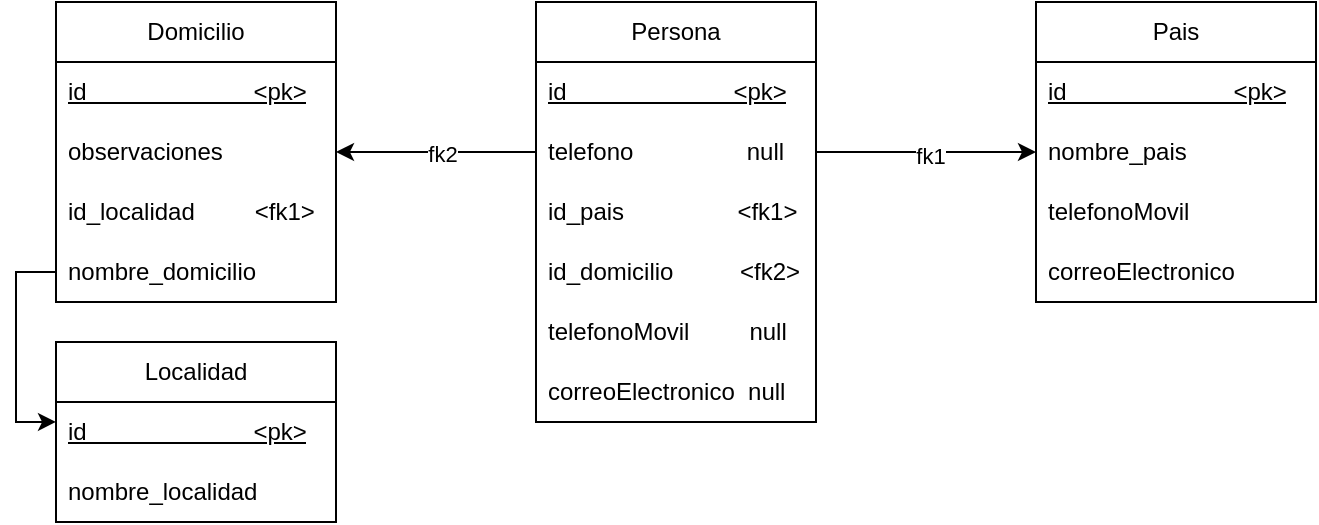 <mxfile version="24.7.13">
  <diagram name="Page-1" id="C4uqOGB4L-QRxId2xkjS">
    <mxGraphModel dx="1456" dy="297" grid="1" gridSize="10" guides="1" tooltips="1" connect="1" arrows="1" fold="1" page="1" pageScale="1" pageWidth="850" pageHeight="1100" math="0" shadow="0">
      <root>
        <mxCell id="0" />
        <mxCell id="1" parent="0" />
        <mxCell id="psAsw6sxhrH09f4ZaTey-1" value="Persona" style="swimlane;fontStyle=0;childLayout=stackLayout;horizontal=1;startSize=30;horizontalStack=0;resizeParent=1;resizeParentMax=0;resizeLast=0;collapsible=1;marginBottom=0;whiteSpace=wrap;html=1;" vertex="1" parent="1">
          <mxGeometry x="140" y="110" width="140" height="210" as="geometry" />
        </mxCell>
        <mxCell id="psAsw6sxhrH09f4ZaTey-5" value="&lt;u&gt;id&amp;nbsp;&amp;nbsp;&amp;nbsp;&amp;nbsp;&amp;nbsp;&amp;nbsp;&amp;nbsp;&amp;nbsp;&amp;nbsp;&amp;nbsp;&amp;nbsp;&amp;nbsp;&amp;nbsp;&amp;nbsp;&amp;nbsp;&amp;nbsp;&amp;nbsp;&amp;nbsp;&amp;nbsp;&amp;nbsp;&amp;nbsp;&amp;nbsp;&amp;nbsp;&amp;nbsp; &amp;lt;pk&amp;gt;&lt;/u&gt;" style="text;strokeColor=none;fillColor=none;align=left;verticalAlign=middle;spacingLeft=4;spacingRight=4;overflow=hidden;points=[[0,0.5],[1,0.5]];portConstraint=eastwest;rotatable=0;whiteSpace=wrap;html=1;" vertex="1" parent="psAsw6sxhrH09f4ZaTey-1">
          <mxGeometry y="30" width="140" height="30" as="geometry" />
        </mxCell>
        <mxCell id="psAsw6sxhrH09f4ZaTey-2" value="telefono&amp;nbsp;&amp;nbsp;&amp;nbsp;&amp;nbsp;&amp;nbsp;&amp;nbsp;&amp;nbsp;&amp;nbsp;&amp;nbsp;&amp;nbsp;&amp;nbsp;&amp;nbsp;&amp;nbsp;&amp;nbsp;&amp;nbsp;&amp;nbsp; null" style="text;strokeColor=none;fillColor=none;align=left;verticalAlign=middle;spacingLeft=4;spacingRight=4;overflow=hidden;points=[[0,0.5],[1,0.5]];portConstraint=eastwest;rotatable=0;whiteSpace=wrap;html=1;" vertex="1" parent="psAsw6sxhrH09f4ZaTey-1">
          <mxGeometry y="60" width="140" height="30" as="geometry" />
        </mxCell>
        <mxCell id="psAsw6sxhrH09f4ZaTey-12" value="id_pais&amp;nbsp;&amp;nbsp;&amp;nbsp;&amp;nbsp;&amp;nbsp;&amp;nbsp;&amp;nbsp;&amp;nbsp;&amp;nbsp;&amp;nbsp;&amp;nbsp;&amp;nbsp;&amp;nbsp;&amp;nbsp;&amp;nbsp;&amp;nbsp; &amp;lt;fk1&amp;gt;" style="text;strokeColor=none;fillColor=none;align=left;verticalAlign=middle;spacingLeft=4;spacingRight=4;overflow=hidden;points=[[0,0.5],[1,0.5]];portConstraint=eastwest;rotatable=0;whiteSpace=wrap;html=1;" vertex="1" parent="psAsw6sxhrH09f4ZaTey-1">
          <mxGeometry y="90" width="140" height="30" as="geometry" />
        </mxCell>
        <mxCell id="psAsw6sxhrH09f4ZaTey-20" value="id_domicilio &amp;nbsp; &amp;nbsp;&amp;nbsp;&amp;nbsp;&amp;nbsp;&amp;nbsp;&amp;nbsp; &amp;lt;fk2&amp;gt;" style="text;strokeColor=none;fillColor=none;align=left;verticalAlign=middle;spacingLeft=4;spacingRight=4;overflow=hidden;points=[[0,0.5],[1,0.5]];portConstraint=eastwest;rotatable=0;whiteSpace=wrap;html=1;" vertex="1" parent="psAsw6sxhrH09f4ZaTey-1">
          <mxGeometry y="120" width="140" height="30" as="geometry" />
        </mxCell>
        <mxCell id="psAsw6sxhrH09f4ZaTey-3" value="telefonoMovil&amp;nbsp;&amp;nbsp;&amp;nbsp;&amp;nbsp;&amp;nbsp;&amp;nbsp;&amp;nbsp;&amp;nbsp; null" style="text;strokeColor=none;fillColor=none;align=left;verticalAlign=middle;spacingLeft=4;spacingRight=4;overflow=hidden;points=[[0,0.5],[1,0.5]];portConstraint=eastwest;rotatable=0;whiteSpace=wrap;html=1;" vertex="1" parent="psAsw6sxhrH09f4ZaTey-1">
          <mxGeometry y="150" width="140" height="30" as="geometry" />
        </mxCell>
        <mxCell id="psAsw6sxhrH09f4ZaTey-4" value="correoElectronico&amp;nbsp; null" style="text;strokeColor=none;fillColor=none;align=left;verticalAlign=middle;spacingLeft=4;spacingRight=4;overflow=hidden;points=[[0,0.5],[1,0.5]];portConstraint=eastwest;rotatable=0;whiteSpace=wrap;html=1;" vertex="1" parent="psAsw6sxhrH09f4ZaTey-1">
          <mxGeometry y="180" width="140" height="30" as="geometry" />
        </mxCell>
        <mxCell id="psAsw6sxhrH09f4ZaTey-6" value="Pais" style="swimlane;fontStyle=0;childLayout=stackLayout;horizontal=1;startSize=30;horizontalStack=0;resizeParent=1;resizeParentMax=0;resizeLast=0;collapsible=1;marginBottom=0;whiteSpace=wrap;html=1;" vertex="1" parent="1">
          <mxGeometry x="390" y="110" width="140" height="150" as="geometry" />
        </mxCell>
        <mxCell id="psAsw6sxhrH09f4ZaTey-7" value="&lt;u&gt;id&amp;nbsp;&amp;nbsp;&amp;nbsp;&amp;nbsp;&amp;nbsp;&amp;nbsp;&amp;nbsp;&amp;nbsp;&amp;nbsp;&amp;nbsp;&amp;nbsp;&amp;nbsp;&amp;nbsp;&amp;nbsp;&amp;nbsp;&amp;nbsp;&amp;nbsp;&amp;nbsp;&amp;nbsp;&amp;nbsp;&amp;nbsp;&amp;nbsp;&amp;nbsp;&amp;nbsp; &amp;lt;pk&amp;gt;&lt;/u&gt;" style="text;strokeColor=none;fillColor=none;align=left;verticalAlign=middle;spacingLeft=4;spacingRight=4;overflow=hidden;points=[[0,0.5],[1,0.5]];portConstraint=eastwest;rotatable=0;whiteSpace=wrap;html=1;" vertex="1" parent="psAsw6sxhrH09f4ZaTey-6">
          <mxGeometry y="30" width="140" height="30" as="geometry" />
        </mxCell>
        <mxCell id="psAsw6sxhrH09f4ZaTey-8" value="nombre_pais" style="text;strokeColor=none;fillColor=none;align=left;verticalAlign=middle;spacingLeft=4;spacingRight=4;overflow=hidden;points=[[0,0.5],[1,0.5]];portConstraint=eastwest;rotatable=0;whiteSpace=wrap;html=1;" vertex="1" parent="psAsw6sxhrH09f4ZaTey-6">
          <mxGeometry y="60" width="140" height="30" as="geometry" />
        </mxCell>
        <mxCell id="psAsw6sxhrH09f4ZaTey-9" value="telefonoMovil" style="text;strokeColor=none;fillColor=none;align=left;verticalAlign=middle;spacingLeft=4;spacingRight=4;overflow=hidden;points=[[0,0.5],[1,0.5]];portConstraint=eastwest;rotatable=0;whiteSpace=wrap;html=1;" vertex="1" parent="psAsw6sxhrH09f4ZaTey-6">
          <mxGeometry y="90" width="140" height="30" as="geometry" />
        </mxCell>
        <mxCell id="psAsw6sxhrH09f4ZaTey-10" value="correoElectronico" style="text;strokeColor=none;fillColor=none;align=left;verticalAlign=middle;spacingLeft=4;spacingRight=4;overflow=hidden;points=[[0,0.5],[1,0.5]];portConstraint=eastwest;rotatable=0;whiteSpace=wrap;html=1;" vertex="1" parent="psAsw6sxhrH09f4ZaTey-6">
          <mxGeometry y="120" width="140" height="30" as="geometry" />
        </mxCell>
        <mxCell id="psAsw6sxhrH09f4ZaTey-11" style="edgeStyle=orthogonalEdgeStyle;rounded=0;orthogonalLoop=1;jettySize=auto;html=1;entryX=0;entryY=0.5;entryDx=0;entryDy=0;" edge="1" parent="1" source="psAsw6sxhrH09f4ZaTey-2" target="psAsw6sxhrH09f4ZaTey-8">
          <mxGeometry relative="1" as="geometry" />
        </mxCell>
        <mxCell id="psAsw6sxhrH09f4ZaTey-13" value="fk1" style="edgeLabel;html=1;align=center;verticalAlign=middle;resizable=0;points=[];" vertex="1" connectable="0" parent="psAsw6sxhrH09f4ZaTey-11">
          <mxGeometry x="0.04" y="-2" relative="1" as="geometry">
            <mxPoint as="offset" />
          </mxGeometry>
        </mxCell>
        <mxCell id="psAsw6sxhrH09f4ZaTey-14" value="Domicilio" style="swimlane;fontStyle=0;childLayout=stackLayout;horizontal=1;startSize=30;horizontalStack=0;resizeParent=1;resizeParentMax=0;resizeLast=0;collapsible=1;marginBottom=0;whiteSpace=wrap;html=1;" vertex="1" parent="1">
          <mxGeometry x="-100" y="110" width="140" height="150" as="geometry" />
        </mxCell>
        <mxCell id="psAsw6sxhrH09f4ZaTey-15" value="&lt;u&gt;id&amp;nbsp;&amp;nbsp;&amp;nbsp;&amp;nbsp;&amp;nbsp;&amp;nbsp;&amp;nbsp;&amp;nbsp;&amp;nbsp;&amp;nbsp;&amp;nbsp;&amp;nbsp;&amp;nbsp;&amp;nbsp;&amp;nbsp;&amp;nbsp;&amp;nbsp;&amp;nbsp;&amp;nbsp;&amp;nbsp;&amp;nbsp;&amp;nbsp;&amp;nbsp;&amp;nbsp; &amp;lt;pk&amp;gt;&lt;/u&gt;" style="text;strokeColor=none;fillColor=none;align=left;verticalAlign=middle;spacingLeft=4;spacingRight=4;overflow=hidden;points=[[0,0.5],[1,0.5]];portConstraint=eastwest;rotatable=0;whiteSpace=wrap;html=1;" vertex="1" parent="psAsw6sxhrH09f4ZaTey-14">
          <mxGeometry y="30" width="140" height="30" as="geometry" />
        </mxCell>
        <mxCell id="psAsw6sxhrH09f4ZaTey-16" value="observaciones" style="text;strokeColor=none;fillColor=none;align=left;verticalAlign=middle;spacingLeft=4;spacingRight=4;overflow=hidden;points=[[0,0.5],[1,0.5]];portConstraint=eastwest;rotatable=0;whiteSpace=wrap;html=1;" vertex="1" parent="psAsw6sxhrH09f4ZaTey-14">
          <mxGeometry y="60" width="140" height="30" as="geometry" />
        </mxCell>
        <mxCell id="psAsw6sxhrH09f4ZaTey-29" value="id_localidad&amp;nbsp; &amp;nbsp;&amp;nbsp;&amp;nbsp;&amp;nbsp;&amp;nbsp;&amp;nbsp; &amp;lt;fk1&amp;gt;" style="text;strokeColor=none;fillColor=none;align=left;verticalAlign=middle;spacingLeft=4;spacingRight=4;overflow=hidden;points=[[0,0.5],[1,0.5]];portConstraint=eastwest;rotatable=0;whiteSpace=wrap;html=1;" vertex="1" parent="psAsw6sxhrH09f4ZaTey-14">
          <mxGeometry y="90" width="140" height="30" as="geometry" />
        </mxCell>
        <mxCell id="psAsw6sxhrH09f4ZaTey-17" value="nombre_domicilio" style="text;strokeColor=none;fillColor=none;align=left;verticalAlign=middle;spacingLeft=4;spacingRight=4;overflow=hidden;points=[[0,0.5],[1,0.5]];portConstraint=eastwest;rotatable=0;whiteSpace=wrap;html=1;" vertex="1" parent="psAsw6sxhrH09f4ZaTey-14">
          <mxGeometry y="120" width="140" height="30" as="geometry" />
        </mxCell>
        <mxCell id="psAsw6sxhrH09f4ZaTey-19" style="edgeStyle=orthogonalEdgeStyle;rounded=0;orthogonalLoop=1;jettySize=auto;html=1;entryX=1;entryY=0.5;entryDx=0;entryDy=0;" edge="1" parent="1" source="psAsw6sxhrH09f4ZaTey-2" target="psAsw6sxhrH09f4ZaTey-16">
          <mxGeometry relative="1" as="geometry" />
        </mxCell>
        <mxCell id="psAsw6sxhrH09f4ZaTey-22" value="fk2" style="edgeLabel;html=1;align=center;verticalAlign=middle;resizable=0;points=[];" vertex="1" connectable="0" parent="psAsw6sxhrH09f4ZaTey-19">
          <mxGeometry x="-0.056" y="1" relative="1" as="geometry">
            <mxPoint as="offset" />
          </mxGeometry>
        </mxCell>
        <mxCell id="psAsw6sxhrH09f4ZaTey-23" value="Localidad" style="swimlane;fontStyle=0;childLayout=stackLayout;horizontal=1;startSize=30;horizontalStack=0;resizeParent=1;resizeParentMax=0;resizeLast=0;collapsible=1;marginBottom=0;whiteSpace=wrap;html=1;" vertex="1" parent="1">
          <mxGeometry x="-100" y="280" width="140" height="90" as="geometry" />
        </mxCell>
        <mxCell id="psAsw6sxhrH09f4ZaTey-24" value="&lt;u&gt;id&amp;nbsp;&amp;nbsp;&amp;nbsp;&amp;nbsp;&amp;nbsp;&amp;nbsp;&amp;nbsp;&amp;nbsp;&amp;nbsp;&amp;nbsp;&amp;nbsp;&amp;nbsp;&amp;nbsp;&amp;nbsp;&amp;nbsp;&amp;nbsp;&amp;nbsp;&amp;nbsp;&amp;nbsp;&amp;nbsp;&amp;nbsp;&amp;nbsp;&amp;nbsp;&amp;nbsp; &amp;lt;pk&amp;gt;&lt;/u&gt;" style="text;strokeColor=none;fillColor=none;align=left;verticalAlign=middle;spacingLeft=4;spacingRight=4;overflow=hidden;points=[[0,0.5],[1,0.5]];portConstraint=eastwest;rotatable=0;whiteSpace=wrap;html=1;" vertex="1" parent="psAsw6sxhrH09f4ZaTey-23">
          <mxGeometry y="30" width="140" height="30" as="geometry" />
        </mxCell>
        <mxCell id="psAsw6sxhrH09f4ZaTey-25" value="nombre_localidad" style="text;strokeColor=none;fillColor=none;align=left;verticalAlign=middle;spacingLeft=4;spacingRight=4;overflow=hidden;points=[[0,0.5],[1,0.5]];portConstraint=eastwest;rotatable=0;whiteSpace=wrap;html=1;" vertex="1" parent="psAsw6sxhrH09f4ZaTey-23">
          <mxGeometry y="60" width="140" height="30" as="geometry" />
        </mxCell>
        <mxCell id="psAsw6sxhrH09f4ZaTey-28" style="edgeStyle=orthogonalEdgeStyle;rounded=0;orthogonalLoop=1;jettySize=auto;html=1;entryX=0;entryY=0.333;entryDx=0;entryDy=0;entryPerimeter=0;" edge="1" parent="1" source="psAsw6sxhrH09f4ZaTey-17" target="psAsw6sxhrH09f4ZaTey-24">
          <mxGeometry relative="1" as="geometry" />
        </mxCell>
      </root>
    </mxGraphModel>
  </diagram>
</mxfile>
